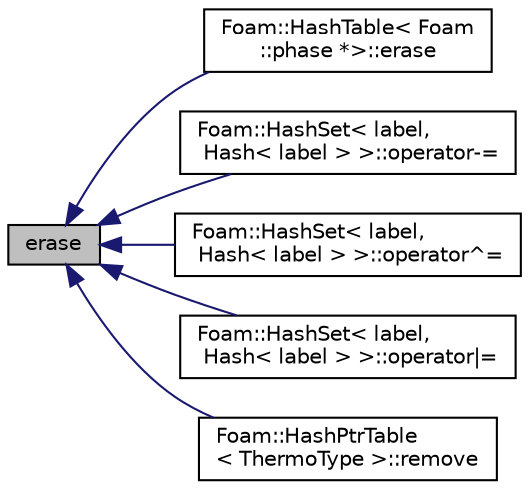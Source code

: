 digraph "erase"
{
  bgcolor="transparent";
  edge [fontname="Helvetica",fontsize="10",labelfontname="Helvetica",labelfontsize="10"];
  node [fontname="Helvetica",fontsize="10",shape=record];
  rankdir="LR";
  Node3 [label="erase",height=0.2,width=0.4,color="black", fillcolor="grey75", style="filled", fontcolor="black"];
  Node3 -> Node4 [dir="back",color="midnightblue",fontsize="10",style="solid",fontname="Helvetica"];
  Node4 [label="Foam::HashTable\< Foam\l::phase *\>::erase",height=0.2,width=0.4,color="black",URL="$a26841.html#a12d8ea138d4886b42bc135cd082652c7",tooltip="Erase a hashedEntry specified by given iterator. "];
  Node3 -> Node5 [dir="back",color="midnightblue",fontsize="10",style="solid",fontname="Helvetica"];
  Node5 [label="Foam::HashSet\< label,\l Hash\< label \> \>::operator-=",height=0.2,width=0.4,color="black",URL="$a26829.html#a08b55f42a6365714799ae9b045878343",tooltip="Remove entries listed in the given HashSet from this HashSet. "];
  Node3 -> Node6 [dir="back",color="midnightblue",fontsize="10",style="solid",fontname="Helvetica"];
  Node6 [label="Foam::HashSet\< label,\l Hash\< label \> \>::operator^=",height=0.2,width=0.4,color="black",URL="$a26829.html#a4fd03bcfb5feb558a4403a63a9c2c44d",tooltip="Only retain unique entries (xor) "];
  Node3 -> Node7 [dir="back",color="midnightblue",fontsize="10",style="solid",fontname="Helvetica"];
  Node7 [label="Foam::HashSet\< label,\l Hash\< label \> \>::operator\|=",height=0.2,width=0.4,color="black",URL="$a26829.html#aa1bc79c8911396b130ba2f9fb192b2e1",tooltip="Combine entries from HashSets. "];
  Node3 -> Node8 [dir="back",color="midnightblue",fontsize="10",style="solid",fontname="Helvetica"];
  Node8 [label="Foam::HashPtrTable\l\< ThermoType \>::remove",height=0.2,width=0.4,color="black",URL="$a26825.html#ae0ff5ad9f41dfc292434f1674777cb57",tooltip="Remove and return the pointer specified by given iterator. "];
}

